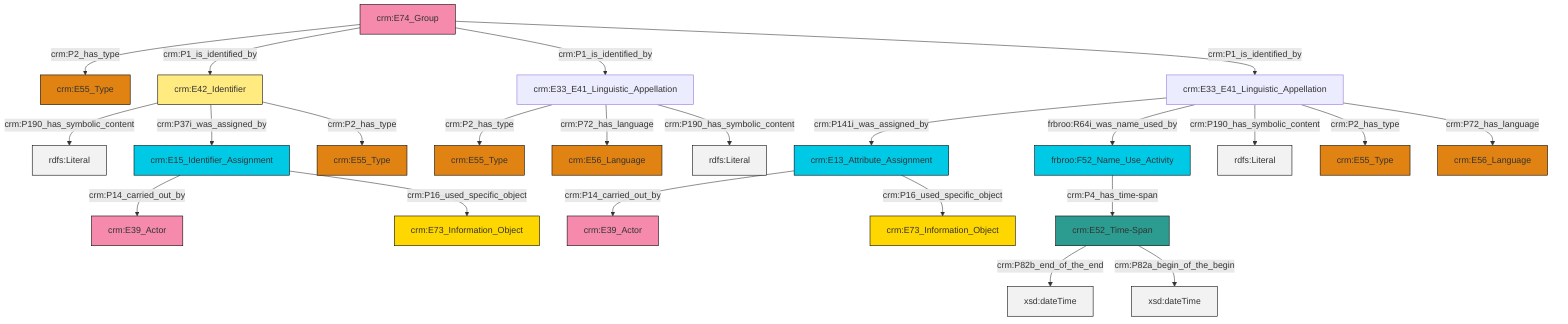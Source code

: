 graph TD
classDef Literal fill:#f2f2f2,stroke:#000000;
classDef CRM_Entity fill:#FFFFFF,stroke:#000000;
classDef Temporal_Entity fill:#00C9E6, stroke:#000000;
classDef Type fill:#E18312, stroke:#000000;
classDef Time-Span fill:#2C9C91, stroke:#000000;
classDef Appellation fill:#FFEB7F, stroke:#000000;
classDef Place fill:#008836, stroke:#000000;
classDef Persistent_Item fill:#B266B2, stroke:#000000;
classDef Conceptual_Object fill:#FFD700, stroke:#000000;
classDef Physical_Thing fill:#D2B48C, stroke:#000000;
classDef Actor fill:#f58aad, stroke:#000000;
classDef PC_Classes fill:#4ce600, stroke:#000000;
classDef Multi fill:#cccccc,stroke:#000000;

0["crm:E52_Time-Span"]:::Time-Span -->|crm:P82b_end_of_the_end| 1[xsd:dateTime]:::Literal
4["crm:E33_E41_Linguistic_Appellation"]:::Default -->|crm:P2_has_type| 2["crm:E55_Type"]:::Type
5["crm:E74_Group"]:::Actor -->|crm:P2_has_type| 6["crm:E55_Type"]:::Type
7["crm:E33_E41_Linguistic_Appellation"]:::Default -->|crm:P141i_was_assigned_by| 8["crm:E13_Attribute_Assignment"]:::Temporal_Entity
12["frbroo:F52_Name_Use_Activity"]:::Temporal_Entity -->|crm:P4_has_time-span| 0["crm:E52_Time-Span"]:::Time-Span
5["crm:E74_Group"]:::Actor -->|crm:P1_is_identified_by| 13["crm:E42_Identifier"]:::Appellation
13["crm:E42_Identifier"]:::Appellation -->|crm:P190_has_symbolic_content| 19[rdfs:Literal]:::Literal
7["crm:E33_E41_Linguistic_Appellation"]:::Default -->|frbroo:R64i_was_name_used_by| 12["frbroo:F52_Name_Use_Activity"]:::Temporal_Entity
16["crm:E15_Identifier_Assignment"]:::Temporal_Entity -->|crm:P14_carried_out_by| 20["crm:E39_Actor"]:::Actor
7["crm:E33_E41_Linguistic_Appellation"]:::Default -->|crm:P190_has_symbolic_content| 30[rdfs:Literal]:::Literal
4["crm:E33_E41_Linguistic_Appellation"]:::Default -->|crm:P72_has_language| 25["crm:E56_Language"]:::Type
4["crm:E33_E41_Linguistic_Appellation"]:::Default -->|crm:P190_has_symbolic_content| 31[rdfs:Literal]:::Literal
13["crm:E42_Identifier"]:::Appellation -->|crm:P37i_was_assigned_by| 16["crm:E15_Identifier_Assignment"]:::Temporal_Entity
0["crm:E52_Time-Span"]:::Time-Span -->|crm:P82a_begin_of_the_begin| 36[xsd:dateTime]:::Literal
16["crm:E15_Identifier_Assignment"]:::Temporal_Entity -->|crm:P16_used_specific_object| 37["crm:E73_Information_Object"]:::Conceptual_Object
8["crm:E13_Attribute_Assignment"]:::Temporal_Entity -->|crm:P14_carried_out_by| 32["crm:E39_Actor"]:::Actor
7["crm:E33_E41_Linguistic_Appellation"]:::Default -->|crm:P2_has_type| 22["crm:E55_Type"]:::Type
13["crm:E42_Identifier"]:::Appellation -->|crm:P2_has_type| 9["crm:E55_Type"]:::Type
5["crm:E74_Group"]:::Actor -->|crm:P1_is_identified_by| 4["crm:E33_E41_Linguistic_Appellation"]:::Default
7["crm:E33_E41_Linguistic_Appellation"]:::Default -->|crm:P72_has_language| 28["crm:E56_Language"]:::Type
5["crm:E74_Group"]:::Actor -->|crm:P1_is_identified_by| 7["crm:E33_E41_Linguistic_Appellation"]:::Default
8["crm:E13_Attribute_Assignment"]:::Temporal_Entity -->|crm:P16_used_specific_object| 14["crm:E73_Information_Object"]:::Conceptual_Object